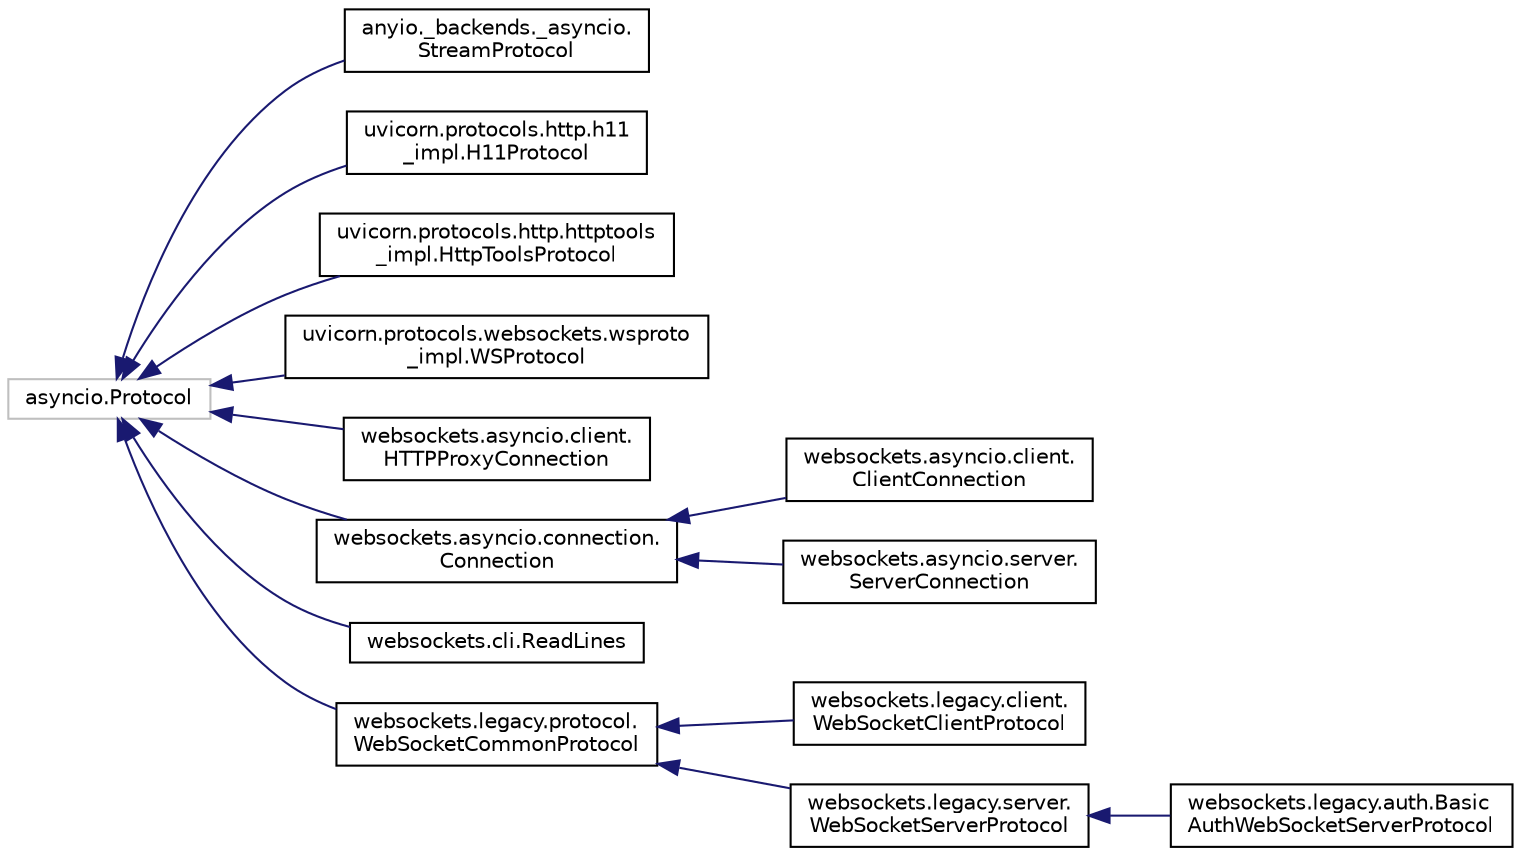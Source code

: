 digraph "Graphical Class Hierarchy"
{
 // LATEX_PDF_SIZE
  edge [fontname="Helvetica",fontsize="10",labelfontname="Helvetica",labelfontsize="10"];
  node [fontname="Helvetica",fontsize="10",shape=record];
  rankdir="LR";
  Node10846 [label="asyncio.Protocol",height=0.2,width=0.4,color="grey75", fillcolor="white", style="filled",tooltip=" "];
  Node10846 -> Node0 [dir="back",color="midnightblue",fontsize="10",style="solid",fontname="Helvetica"];
  Node0 [label="anyio._backends._asyncio.\lStreamProtocol",height=0.2,width=0.4,color="black", fillcolor="white", style="filled",URL="$classanyio_1_1__backends_1_1__asyncio_1_1StreamProtocol.html",tooltip=" "];
  Node10846 -> Node10848 [dir="back",color="midnightblue",fontsize="10",style="solid",fontname="Helvetica"];
  Node10848 [label="uvicorn.protocols.http.h11\l_impl.H11Protocol",height=0.2,width=0.4,color="black", fillcolor="white", style="filled",URL="$classuvicorn_1_1protocols_1_1http_1_1h11__impl_1_1H11Protocol.html",tooltip=" "];
  Node10846 -> Node10849 [dir="back",color="midnightblue",fontsize="10",style="solid",fontname="Helvetica"];
  Node10849 [label="uvicorn.protocols.http.httptools\l_impl.HttpToolsProtocol",height=0.2,width=0.4,color="black", fillcolor="white", style="filled",URL="$classuvicorn_1_1protocols_1_1http_1_1httptools__impl_1_1HttpToolsProtocol.html",tooltip=" "];
  Node10846 -> Node10850 [dir="back",color="midnightblue",fontsize="10",style="solid",fontname="Helvetica"];
  Node10850 [label="uvicorn.protocols.websockets.wsproto\l_impl.WSProtocol",height=0.2,width=0.4,color="black", fillcolor="white", style="filled",URL="$classuvicorn_1_1protocols_1_1websockets_1_1wsproto__impl_1_1WSProtocol.html",tooltip=" "];
  Node10846 -> Node10851 [dir="back",color="midnightblue",fontsize="10",style="solid",fontname="Helvetica"];
  Node10851 [label="websockets.asyncio.client.\lHTTPProxyConnection",height=0.2,width=0.4,color="black", fillcolor="white", style="filled",URL="$classwebsockets_1_1asyncio_1_1client_1_1HTTPProxyConnection.html",tooltip=" "];
  Node10846 -> Node10852 [dir="back",color="midnightblue",fontsize="10",style="solid",fontname="Helvetica"];
  Node10852 [label="websockets.asyncio.connection.\lConnection",height=0.2,width=0.4,color="black", fillcolor="white", style="filled",URL="$classwebsockets_1_1asyncio_1_1connection_1_1Connection.html",tooltip=" "];
  Node10852 -> Node10853 [dir="back",color="midnightblue",fontsize="10",style="solid",fontname="Helvetica"];
  Node10853 [label="websockets.asyncio.client.\lClientConnection",height=0.2,width=0.4,color="black", fillcolor="white", style="filled",URL="$classwebsockets_1_1asyncio_1_1client_1_1ClientConnection.html",tooltip=" "];
  Node10852 -> Node10854 [dir="back",color="midnightblue",fontsize="10",style="solid",fontname="Helvetica"];
  Node10854 [label="websockets.asyncio.server.\lServerConnection",height=0.2,width=0.4,color="black", fillcolor="white", style="filled",URL="$classwebsockets_1_1asyncio_1_1server_1_1ServerConnection.html",tooltip=" "];
  Node10846 -> Node10855 [dir="back",color="midnightblue",fontsize="10",style="solid",fontname="Helvetica"];
  Node10855 [label="websockets.cli.ReadLines",height=0.2,width=0.4,color="black", fillcolor="white", style="filled",URL="$classwebsockets_1_1cli_1_1ReadLines.html",tooltip=" "];
  Node10846 -> Node10856 [dir="back",color="midnightblue",fontsize="10",style="solid",fontname="Helvetica"];
  Node10856 [label="websockets.legacy.protocol.\lWebSocketCommonProtocol",height=0.2,width=0.4,color="black", fillcolor="white", style="filled",URL="$classwebsockets_1_1legacy_1_1protocol_1_1WebSocketCommonProtocol.html",tooltip=" "];
  Node10856 -> Node10857 [dir="back",color="midnightblue",fontsize="10",style="solid",fontname="Helvetica"];
  Node10857 [label="websockets.legacy.client.\lWebSocketClientProtocol",height=0.2,width=0.4,color="black", fillcolor="white", style="filled",URL="$classwebsockets_1_1legacy_1_1client_1_1WebSocketClientProtocol.html",tooltip=" "];
  Node10856 -> Node10858 [dir="back",color="midnightblue",fontsize="10",style="solid",fontname="Helvetica"];
  Node10858 [label="websockets.legacy.server.\lWebSocketServerProtocol",height=0.2,width=0.4,color="black", fillcolor="white", style="filled",URL="$classwebsockets_1_1legacy_1_1server_1_1WebSocketServerProtocol.html",tooltip=" "];
  Node10858 -> Node10859 [dir="back",color="midnightblue",fontsize="10",style="solid",fontname="Helvetica"];
  Node10859 [label="websockets.legacy.auth.Basic\lAuthWebSocketServerProtocol",height=0.2,width=0.4,color="black", fillcolor="white", style="filled",URL="$classwebsockets_1_1legacy_1_1auth_1_1BasicAuthWebSocketServerProtocol.html",tooltip=" "];
}

